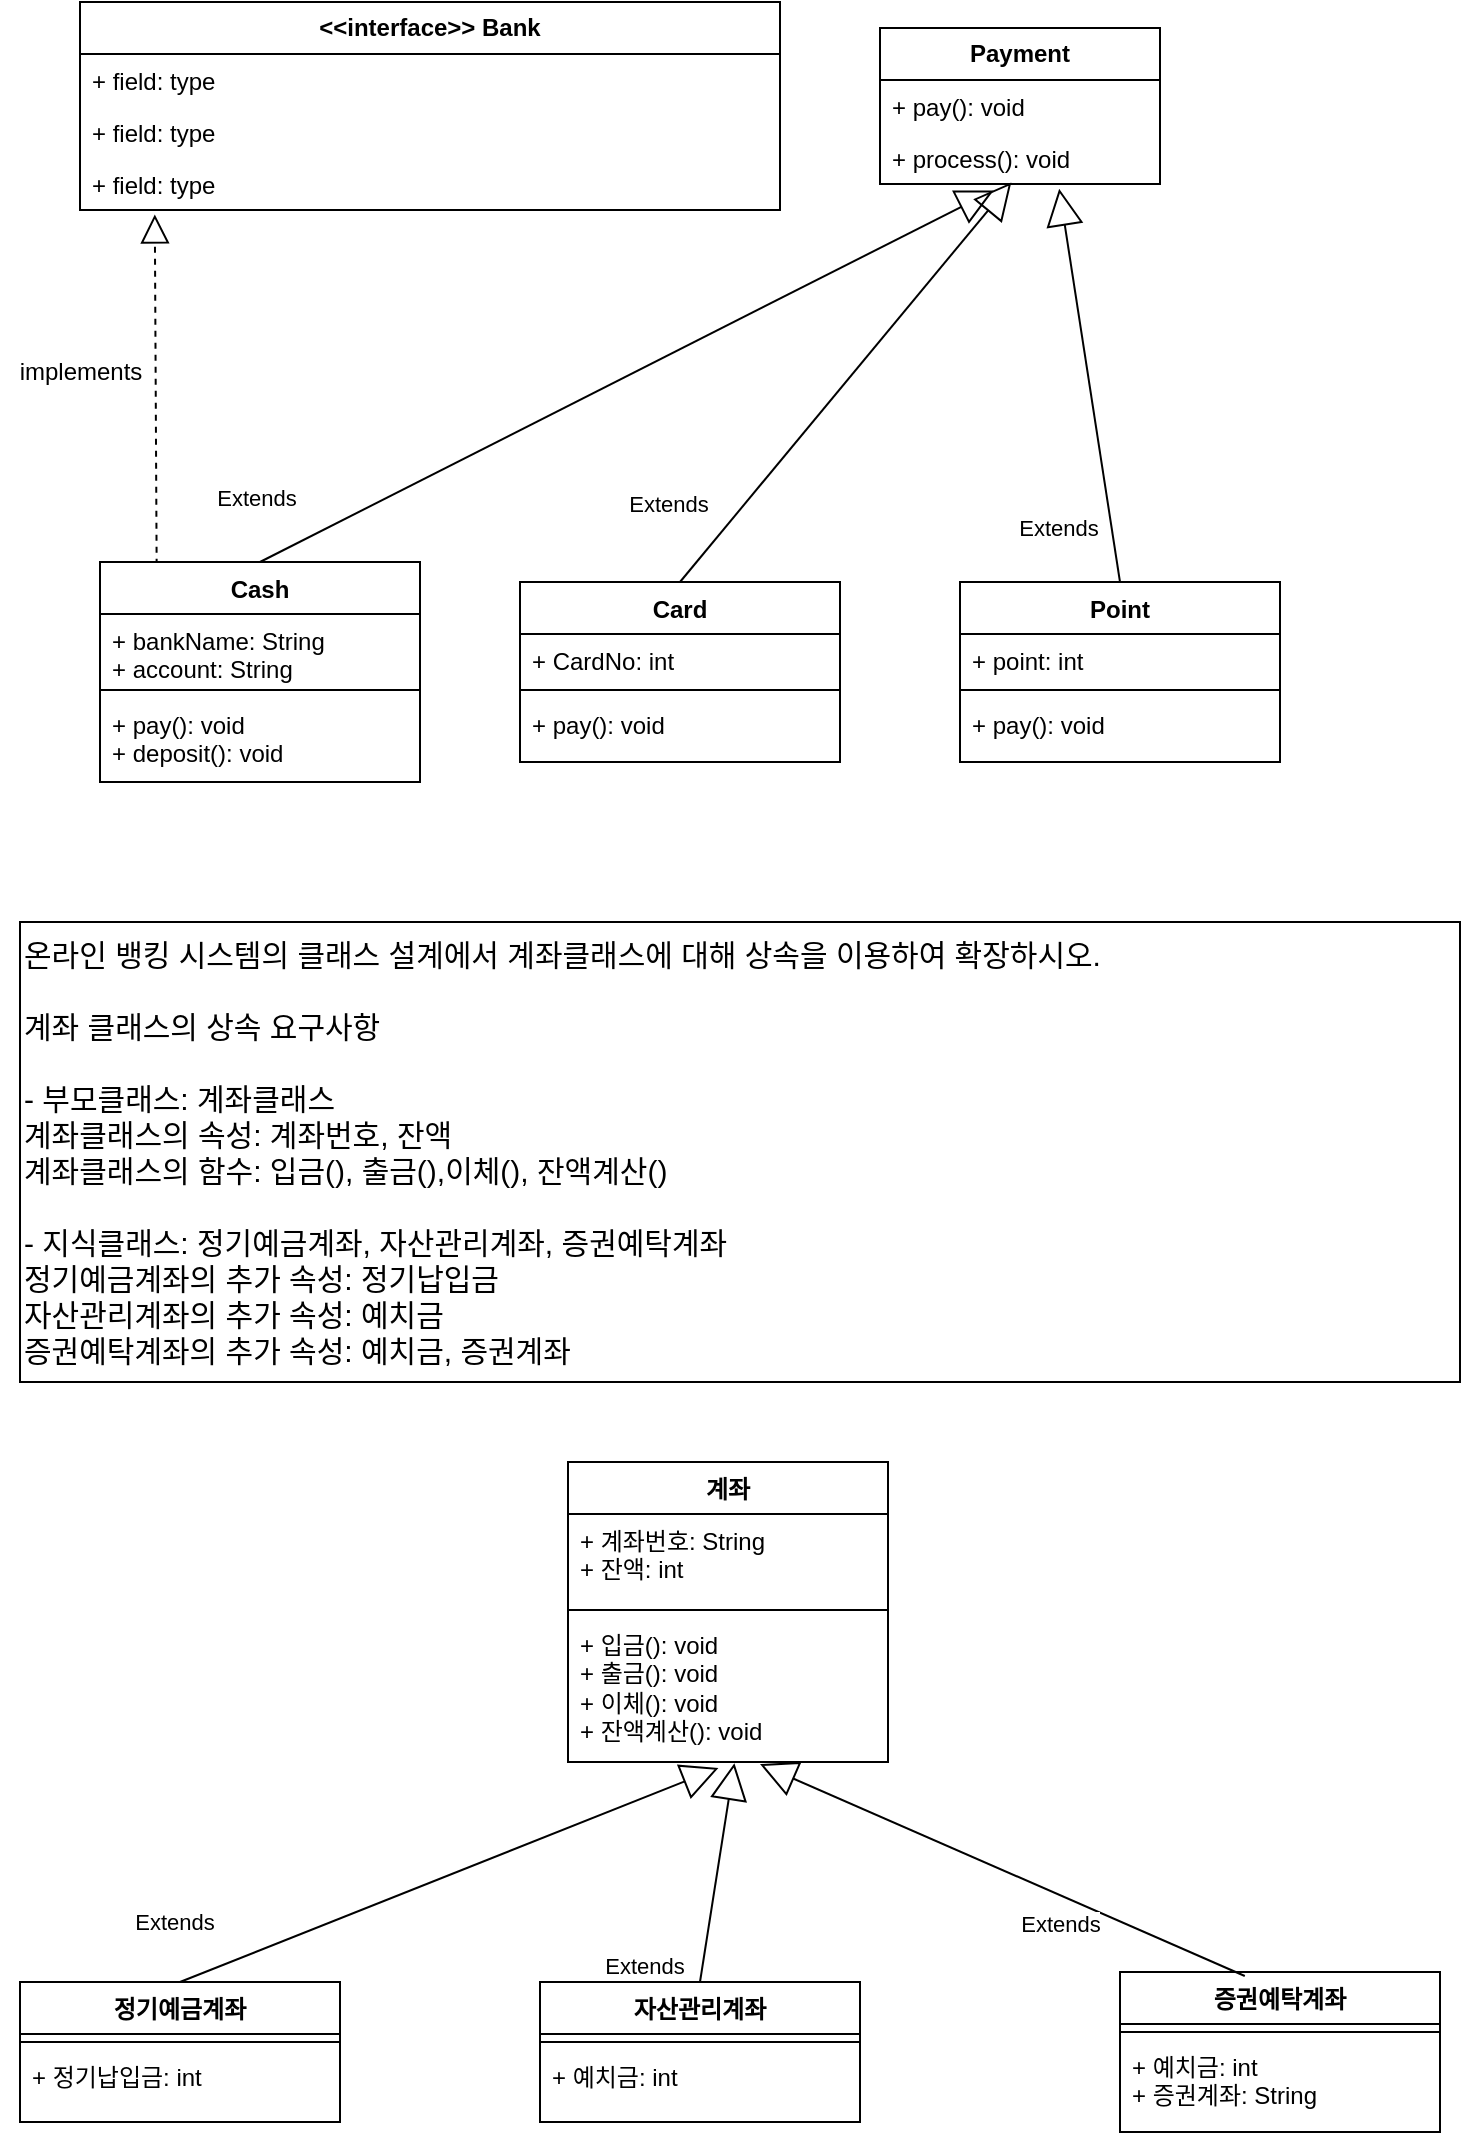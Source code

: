 <mxfile version="24.8.4">
  <diagram name="페이지-1" id="aa_yIFyjAQ_HvplRROJ-">
    <mxGraphModel dx="1050" dy="557" grid="1" gridSize="10" guides="1" tooltips="1" connect="1" arrows="1" fold="1" page="1" pageScale="1" pageWidth="827" pageHeight="1169" math="0" shadow="0">
      <root>
        <mxCell id="0" />
        <mxCell id="1" parent="0" />
        <mxCell id="OR5y5UGTcNyBSVos39u--1" value="&lt;b&gt;Payment&lt;/b&gt;" style="swimlane;fontStyle=0;childLayout=stackLayout;horizontal=1;startSize=26;fillColor=none;horizontalStack=0;resizeParent=1;resizeParentMax=0;resizeLast=0;collapsible=1;marginBottom=0;whiteSpace=wrap;html=1;" vertex="1" parent="1">
          <mxGeometry x="490" y="43" width="140" height="78" as="geometry" />
        </mxCell>
        <mxCell id="OR5y5UGTcNyBSVos39u--2" value="+ pay(): void" style="text;strokeColor=none;fillColor=none;align=left;verticalAlign=top;spacingLeft=4;spacingRight=4;overflow=hidden;rotatable=0;points=[[0,0.5],[1,0.5]];portConstraint=eastwest;whiteSpace=wrap;html=1;" vertex="1" parent="OR5y5UGTcNyBSVos39u--1">
          <mxGeometry y="26" width="140" height="26" as="geometry" />
        </mxCell>
        <mxCell id="OR5y5UGTcNyBSVos39u--3" value="+ process(): void" style="text;strokeColor=none;fillColor=none;align=left;verticalAlign=top;spacingLeft=4;spacingRight=4;overflow=hidden;rotatable=0;points=[[0,0.5],[1,0.5]];portConstraint=eastwest;whiteSpace=wrap;html=1;" vertex="1" parent="OR5y5UGTcNyBSVos39u--1">
          <mxGeometry y="52" width="140" height="26" as="geometry" />
        </mxCell>
        <mxCell id="OR5y5UGTcNyBSVos39u--17" value="&lt;b&gt;&amp;lt;&amp;lt;interface&amp;gt;&amp;gt; Bank&lt;/b&gt;" style="swimlane;fontStyle=0;childLayout=stackLayout;horizontal=1;startSize=26;fillColor=none;horizontalStack=0;resizeParent=1;resizeParentMax=0;resizeLast=0;collapsible=1;marginBottom=0;whiteSpace=wrap;html=1;" vertex="1" parent="1">
          <mxGeometry x="90" y="30" width="350" height="104" as="geometry" />
        </mxCell>
        <mxCell id="OR5y5UGTcNyBSVos39u--18" value="+ field: type" style="text;strokeColor=none;fillColor=none;align=left;verticalAlign=top;spacingLeft=4;spacingRight=4;overflow=hidden;rotatable=0;points=[[0,0.5],[1,0.5]];portConstraint=eastwest;whiteSpace=wrap;html=1;" vertex="1" parent="OR5y5UGTcNyBSVos39u--17">
          <mxGeometry y="26" width="350" height="26" as="geometry" />
        </mxCell>
        <mxCell id="OR5y5UGTcNyBSVos39u--19" value="+ field: type" style="text;strokeColor=none;fillColor=none;align=left;verticalAlign=top;spacingLeft=4;spacingRight=4;overflow=hidden;rotatable=0;points=[[0,0.5],[1,0.5]];portConstraint=eastwest;whiteSpace=wrap;html=1;" vertex="1" parent="OR5y5UGTcNyBSVos39u--17">
          <mxGeometry y="52" width="350" height="26" as="geometry" />
        </mxCell>
        <mxCell id="OR5y5UGTcNyBSVos39u--20" value="+ field: type" style="text;strokeColor=none;fillColor=none;align=left;verticalAlign=top;spacingLeft=4;spacingRight=4;overflow=hidden;rotatable=0;points=[[0,0.5],[1,0.5]];portConstraint=eastwest;whiteSpace=wrap;html=1;" vertex="1" parent="OR5y5UGTcNyBSVos39u--17">
          <mxGeometry y="78" width="350" height="26" as="geometry" />
        </mxCell>
        <mxCell id="OR5y5UGTcNyBSVos39u--28" value="Extends" style="endArrow=block;endSize=16;endFill=0;html=1;rounded=0;entryX=0.406;entryY=1.123;entryDx=0;entryDy=0;entryPerimeter=0;exitX=0.5;exitY=0;exitDx=0;exitDy=0;" edge="1" parent="1" source="OR5y5UGTcNyBSVos39u--33" target="OR5y5UGTcNyBSVos39u--3">
          <mxGeometry x="-0.94" y="29" width="160" relative="1" as="geometry">
            <mxPoint x="190" y="260" as="sourcePoint" />
            <mxPoint x="300" y="179" as="targetPoint" />
            <mxPoint as="offset" />
          </mxGeometry>
        </mxCell>
        <mxCell id="OR5y5UGTcNyBSVos39u--29" value="Extends" style="endArrow=block;endSize=16;endFill=0;html=1;rounded=0;entryX=0.64;entryY=1.092;entryDx=0;entryDy=0;entryPerimeter=0;exitX=0.5;exitY=0;exitDx=0;exitDy=0;" edge="1" parent="1" source="OR5y5UGTcNyBSVos39u--45" target="OR5y5UGTcNyBSVos39u--3">
          <mxGeometry x="-0.685" y="27" width="160" relative="1" as="geometry">
            <mxPoint x="600" y="350" as="sourcePoint" />
            <mxPoint x="760" y="350" as="targetPoint" />
            <mxPoint as="offset" />
          </mxGeometry>
        </mxCell>
        <mxCell id="OR5y5UGTcNyBSVos39u--30" value="" style="endArrow=block;dashed=1;endFill=0;endSize=12;html=1;rounded=0;entryX=0.064;entryY=1.085;entryDx=0;entryDy=0;entryPerimeter=0;exitX=0.177;exitY=0.013;exitDx=0;exitDy=0;exitPerimeter=0;" edge="1" parent="1" source="OR5y5UGTcNyBSVos39u--33">
          <mxGeometry width="160" relative="1" as="geometry">
            <mxPoint x="126.56" y="289.774" as="sourcePoint" />
            <mxPoint x="127.4" y="136.21" as="targetPoint" />
          </mxGeometry>
        </mxCell>
        <mxCell id="OR5y5UGTcNyBSVos39u--32" value="&lt;font style=&quot;font-size: 15px;&quot;&gt;온라인 뱅킹 시스템의 클래스 설계에서 계좌클래스에 대해 상속을 이용하여 확장하시오.&lt;/font&gt;&lt;div&gt;&lt;span style=&quot;font-size: 15px;&quot;&gt;&lt;br&gt;&lt;/span&gt;&lt;div style=&quot;font-size: 15px;&quot;&gt;&lt;font style=&quot;font-size: 15px;&quot;&gt;계좌 클래스의 상속 요구사항&lt;/font&gt;&lt;/div&gt;&lt;div style=&quot;font-size: 15px;&quot;&gt;&lt;font style=&quot;font-size: 15px;&quot;&gt;&lt;br&gt;&lt;/font&gt;&lt;/div&gt;&lt;div style=&quot;font-size: 15px;&quot;&gt;&lt;font style=&quot;font-size: 15px;&quot;&gt;- 부모클래스: 계좌클래스&lt;/font&gt;&lt;/div&gt;&lt;div style=&quot;font-size: 15px;&quot;&gt;&lt;font style=&quot;font-size: 15px;&quot;&gt;계좌클래스의 속성: 계좌번호, 잔액&lt;/font&gt;&lt;/div&gt;&lt;div style=&quot;font-size: 15px;&quot;&gt;&lt;font style=&quot;font-size: 15px;&quot;&gt;계좌클래스의 함수: 입금(), 출금(),이체(), 잔액계산()&lt;/font&gt;&lt;/div&gt;&lt;div style=&quot;font-size: 15px;&quot;&gt;&lt;font style=&quot;font-size: 15px;&quot;&gt;&lt;br&gt;&lt;/font&gt;&lt;/div&gt;&lt;div style=&quot;font-size: 15px;&quot;&gt;&lt;font style=&quot;font-size: 15px;&quot;&gt;- 지식클래스: 정기예금계좌, 자산관리계좌, 증권예탁계좌&lt;/font&gt;&lt;/div&gt;&lt;div style=&quot;font-size: 15px;&quot;&gt;&lt;font style=&quot;font-size: 15px;&quot;&gt;정기예금계좌의 추가 속성: 정기납입금&lt;/font&gt;&lt;/div&gt;&lt;div style=&quot;font-size: 15px;&quot;&gt;&lt;font style=&quot;font-size: 15px;&quot;&gt;자산관리계좌의 추가 속성: 예치금&lt;/font&gt;&lt;/div&gt;&lt;div style=&quot;font-size: 15px;&quot;&gt;&lt;font style=&quot;font-size: 15px;&quot;&gt;증권예탁계좌의 추가 속성: 예치금, 증권계좌&lt;/font&gt;&lt;/div&gt;&lt;/div&gt;" style="html=1;whiteSpace=wrap;align=left;" vertex="1" parent="1">
          <mxGeometry x="60" y="490" width="720" height="230" as="geometry" />
        </mxCell>
        <mxCell id="OR5y5UGTcNyBSVos39u--33" value="&lt;b&gt;Cash&lt;/b&gt;" style="swimlane;fontStyle=1;align=center;verticalAlign=top;childLayout=stackLayout;horizontal=1;startSize=26;horizontalStack=0;resizeParent=1;resizeParentMax=0;resizeLast=0;collapsible=1;marginBottom=0;whiteSpace=wrap;html=1;" vertex="1" parent="1">
          <mxGeometry x="100" y="310" width="160" height="110" as="geometry" />
        </mxCell>
        <mxCell id="OR5y5UGTcNyBSVos39u--34" value="+ bankName: String&lt;div&gt;+ account: String&lt;/div&gt;" style="text;strokeColor=none;fillColor=none;align=left;verticalAlign=top;spacingLeft=4;spacingRight=4;overflow=hidden;rotatable=0;points=[[0,0.5],[1,0.5]];portConstraint=eastwest;whiteSpace=wrap;html=1;" vertex="1" parent="OR5y5UGTcNyBSVos39u--33">
          <mxGeometry y="26" width="160" height="34" as="geometry" />
        </mxCell>
        <mxCell id="OR5y5UGTcNyBSVos39u--35" value="" style="line;strokeWidth=1;fillColor=none;align=left;verticalAlign=middle;spacingTop=-1;spacingLeft=3;spacingRight=3;rotatable=0;labelPosition=right;points=[];portConstraint=eastwest;strokeColor=inherit;" vertex="1" parent="OR5y5UGTcNyBSVos39u--33">
          <mxGeometry y="60" width="160" height="8" as="geometry" />
        </mxCell>
        <mxCell id="OR5y5UGTcNyBSVos39u--36" value="+ pay(): void&lt;div&gt;+ deposit(): void&lt;/div&gt;" style="text;strokeColor=none;fillColor=none;align=left;verticalAlign=top;spacingLeft=4;spacingRight=4;overflow=hidden;rotatable=0;points=[[0,0.5],[1,0.5]];portConstraint=eastwest;whiteSpace=wrap;html=1;" vertex="1" parent="OR5y5UGTcNyBSVos39u--33">
          <mxGeometry y="68" width="160" height="42" as="geometry" />
        </mxCell>
        <mxCell id="OR5y5UGTcNyBSVos39u--41" value="&lt;b&gt;Card&lt;/b&gt;" style="swimlane;fontStyle=1;align=center;verticalAlign=top;childLayout=stackLayout;horizontal=1;startSize=26;horizontalStack=0;resizeParent=1;resizeParentMax=0;resizeLast=0;collapsible=1;marginBottom=0;whiteSpace=wrap;html=1;" vertex="1" parent="1">
          <mxGeometry x="310" y="320" width="160" height="90" as="geometry" />
        </mxCell>
        <mxCell id="OR5y5UGTcNyBSVos39u--42" value="+ CardNo: int" style="text;strokeColor=none;fillColor=none;align=left;verticalAlign=top;spacingLeft=4;spacingRight=4;overflow=hidden;rotatable=0;points=[[0,0.5],[1,0.5]];portConstraint=eastwest;whiteSpace=wrap;html=1;" vertex="1" parent="OR5y5UGTcNyBSVos39u--41">
          <mxGeometry y="26" width="160" height="24" as="geometry" />
        </mxCell>
        <mxCell id="OR5y5UGTcNyBSVos39u--43" value="" style="line;strokeWidth=1;fillColor=none;align=left;verticalAlign=middle;spacingTop=-1;spacingLeft=3;spacingRight=3;rotatable=0;labelPosition=right;points=[];portConstraint=eastwest;strokeColor=inherit;" vertex="1" parent="OR5y5UGTcNyBSVos39u--41">
          <mxGeometry y="50" width="160" height="8" as="geometry" />
        </mxCell>
        <mxCell id="OR5y5UGTcNyBSVos39u--44" value="+ pay(): void" style="text;strokeColor=none;fillColor=none;align=left;verticalAlign=top;spacingLeft=4;spacingRight=4;overflow=hidden;rotatable=0;points=[[0,0.5],[1,0.5]];portConstraint=eastwest;whiteSpace=wrap;html=1;" vertex="1" parent="OR5y5UGTcNyBSVos39u--41">
          <mxGeometry y="58" width="160" height="32" as="geometry" />
        </mxCell>
        <mxCell id="OR5y5UGTcNyBSVos39u--45" value="&lt;b&gt;Point&lt;/b&gt;" style="swimlane;fontStyle=1;align=center;verticalAlign=top;childLayout=stackLayout;horizontal=1;startSize=26;horizontalStack=0;resizeParent=1;resizeParentMax=0;resizeLast=0;collapsible=1;marginBottom=0;whiteSpace=wrap;html=1;" vertex="1" parent="1">
          <mxGeometry x="530" y="320" width="160" height="90" as="geometry" />
        </mxCell>
        <mxCell id="OR5y5UGTcNyBSVos39u--46" value="+ point: int" style="text;strokeColor=none;fillColor=none;align=left;verticalAlign=top;spacingLeft=4;spacingRight=4;overflow=hidden;rotatable=0;points=[[0,0.5],[1,0.5]];portConstraint=eastwest;whiteSpace=wrap;html=1;" vertex="1" parent="OR5y5UGTcNyBSVos39u--45">
          <mxGeometry y="26" width="160" height="24" as="geometry" />
        </mxCell>
        <mxCell id="OR5y5UGTcNyBSVos39u--47" value="" style="line;strokeWidth=1;fillColor=none;align=left;verticalAlign=middle;spacingTop=-1;spacingLeft=3;spacingRight=3;rotatable=0;labelPosition=right;points=[];portConstraint=eastwest;strokeColor=inherit;" vertex="1" parent="OR5y5UGTcNyBSVos39u--45">
          <mxGeometry y="50" width="160" height="8" as="geometry" />
        </mxCell>
        <mxCell id="OR5y5UGTcNyBSVos39u--48" value="+ pay(): void" style="text;strokeColor=none;fillColor=none;align=left;verticalAlign=top;spacingLeft=4;spacingRight=4;overflow=hidden;rotatable=0;points=[[0,0.5],[1,0.5]];portConstraint=eastwest;whiteSpace=wrap;html=1;" vertex="1" parent="OR5y5UGTcNyBSVos39u--45">
          <mxGeometry y="58" width="160" height="32" as="geometry" />
        </mxCell>
        <mxCell id="OR5y5UGTcNyBSVos39u--26" value="Extends" style="endArrow=block;endSize=16;endFill=0;html=1;rounded=0;entryX=0.469;entryY=0.969;entryDx=0;entryDy=0;entryPerimeter=0;exitX=0.5;exitY=0;exitDx=0;exitDy=0;" edge="1" parent="1" source="OR5y5UGTcNyBSVos39u--41" target="OR5y5UGTcNyBSVos39u--3">
          <mxGeometry x="-0.801" y="30" width="160" relative="1" as="geometry">
            <mxPoint x="195" y="260" as="sourcePoint" />
            <mxPoint x="377.02" y="61.806" as="targetPoint" />
            <mxPoint as="offset" />
          </mxGeometry>
        </mxCell>
        <mxCell id="OR5y5UGTcNyBSVos39u--51" value="implements" style="text;html=1;align=center;verticalAlign=middle;resizable=0;points=[];autosize=1;strokeColor=none;fillColor=none;" vertex="1" parent="1">
          <mxGeometry x="50" y="200" width="80" height="30" as="geometry" />
        </mxCell>
        <mxCell id="OR5y5UGTcNyBSVos39u--52" value="계좌" style="swimlane;fontStyle=1;align=center;verticalAlign=top;childLayout=stackLayout;horizontal=1;startSize=26;horizontalStack=0;resizeParent=1;resizeParentMax=0;resizeLast=0;collapsible=1;marginBottom=0;whiteSpace=wrap;html=1;" vertex="1" parent="1">
          <mxGeometry x="334" y="760" width="160" height="150" as="geometry" />
        </mxCell>
        <mxCell id="OR5y5UGTcNyBSVos39u--53" value="+ 계좌번호: String&lt;div&gt;+ 잔액: int&lt;/div&gt;" style="text;strokeColor=none;fillColor=none;align=left;verticalAlign=top;spacingLeft=4;spacingRight=4;overflow=hidden;rotatable=0;points=[[0,0.5],[1,0.5]];portConstraint=eastwest;whiteSpace=wrap;html=1;" vertex="1" parent="OR5y5UGTcNyBSVos39u--52">
          <mxGeometry y="26" width="160" height="44" as="geometry" />
        </mxCell>
        <mxCell id="OR5y5UGTcNyBSVos39u--54" value="" style="line;strokeWidth=1;fillColor=none;align=left;verticalAlign=middle;spacingTop=-1;spacingLeft=3;spacingRight=3;rotatable=0;labelPosition=right;points=[];portConstraint=eastwest;strokeColor=inherit;" vertex="1" parent="OR5y5UGTcNyBSVos39u--52">
          <mxGeometry y="70" width="160" height="8" as="geometry" />
        </mxCell>
        <mxCell id="OR5y5UGTcNyBSVos39u--55" value="+ 입금(): void&lt;div&gt;+ 출금(): void&lt;/div&gt;&lt;div&gt;+ 이체(): void&lt;/div&gt;&lt;div&gt;+ 잔액계산(): void&lt;/div&gt;" style="text;strokeColor=none;fillColor=none;align=left;verticalAlign=top;spacingLeft=4;spacingRight=4;overflow=hidden;rotatable=0;points=[[0,0.5],[1,0.5]];portConstraint=eastwest;whiteSpace=wrap;html=1;" vertex="1" parent="OR5y5UGTcNyBSVos39u--52">
          <mxGeometry y="78" width="160" height="72" as="geometry" />
        </mxCell>
        <mxCell id="OR5y5UGTcNyBSVos39u--56" value="정기예금계좌" style="swimlane;fontStyle=1;align=center;verticalAlign=top;childLayout=stackLayout;horizontal=1;startSize=26;horizontalStack=0;resizeParent=1;resizeParentMax=0;resizeLast=0;collapsible=1;marginBottom=0;whiteSpace=wrap;html=1;" vertex="1" parent="1">
          <mxGeometry x="60" y="1020" width="160" height="70" as="geometry" />
        </mxCell>
        <mxCell id="OR5y5UGTcNyBSVos39u--58" value="" style="line;strokeWidth=1;fillColor=none;align=left;verticalAlign=middle;spacingTop=-1;spacingLeft=3;spacingRight=3;rotatable=0;labelPosition=right;points=[];portConstraint=eastwest;strokeColor=inherit;" vertex="1" parent="OR5y5UGTcNyBSVos39u--56">
          <mxGeometry y="26" width="160" height="8" as="geometry" />
        </mxCell>
        <mxCell id="OR5y5UGTcNyBSVos39u--59" value="+ 정기납입금: int" style="text;strokeColor=none;fillColor=none;align=left;verticalAlign=top;spacingLeft=4;spacingRight=4;overflow=hidden;rotatable=0;points=[[0,0.5],[1,0.5]];portConstraint=eastwest;whiteSpace=wrap;html=1;" vertex="1" parent="OR5y5UGTcNyBSVos39u--56">
          <mxGeometry y="34" width="160" height="36" as="geometry" />
        </mxCell>
        <mxCell id="OR5y5UGTcNyBSVos39u--60" value="자산관리계좌" style="swimlane;fontStyle=1;align=center;verticalAlign=top;childLayout=stackLayout;horizontal=1;startSize=26;horizontalStack=0;resizeParent=1;resizeParentMax=0;resizeLast=0;collapsible=1;marginBottom=0;whiteSpace=wrap;html=1;" vertex="1" parent="1">
          <mxGeometry x="320" y="1020" width="160" height="70" as="geometry" />
        </mxCell>
        <mxCell id="OR5y5UGTcNyBSVos39u--61" value="" style="line;strokeWidth=1;fillColor=none;align=left;verticalAlign=middle;spacingTop=-1;spacingLeft=3;spacingRight=3;rotatable=0;labelPosition=right;points=[];portConstraint=eastwest;strokeColor=inherit;" vertex="1" parent="OR5y5UGTcNyBSVos39u--60">
          <mxGeometry y="26" width="160" height="8" as="geometry" />
        </mxCell>
        <mxCell id="OR5y5UGTcNyBSVos39u--62" value="+ 예치금: int" style="text;strokeColor=none;fillColor=none;align=left;verticalAlign=top;spacingLeft=4;spacingRight=4;overflow=hidden;rotatable=0;points=[[0,0.5],[1,0.5]];portConstraint=eastwest;whiteSpace=wrap;html=1;" vertex="1" parent="OR5y5UGTcNyBSVos39u--60">
          <mxGeometry y="34" width="160" height="36" as="geometry" />
        </mxCell>
        <mxCell id="OR5y5UGTcNyBSVos39u--64" value="증권예탁계좌" style="swimlane;fontStyle=1;align=center;verticalAlign=top;childLayout=stackLayout;horizontal=1;startSize=26;horizontalStack=0;resizeParent=1;resizeParentMax=0;resizeLast=0;collapsible=1;marginBottom=0;whiteSpace=wrap;html=1;" vertex="1" parent="1">
          <mxGeometry x="610" y="1015" width="160" height="80" as="geometry" />
        </mxCell>
        <mxCell id="OR5y5UGTcNyBSVos39u--65" value="" style="line;strokeWidth=1;fillColor=none;align=left;verticalAlign=middle;spacingTop=-1;spacingLeft=3;spacingRight=3;rotatable=0;labelPosition=right;points=[];portConstraint=eastwest;strokeColor=inherit;" vertex="1" parent="OR5y5UGTcNyBSVos39u--64">
          <mxGeometry y="26" width="160" height="8" as="geometry" />
        </mxCell>
        <mxCell id="OR5y5UGTcNyBSVos39u--66" value="+ 예치금: int&lt;div&gt;+ 증권계좌: String&lt;/div&gt;" style="text;strokeColor=none;fillColor=none;align=left;verticalAlign=top;spacingLeft=4;spacingRight=4;overflow=hidden;rotatable=0;points=[[0,0.5],[1,0.5]];portConstraint=eastwest;whiteSpace=wrap;html=1;" vertex="1" parent="OR5y5UGTcNyBSVos39u--64">
          <mxGeometry y="34" width="160" height="46" as="geometry" />
        </mxCell>
        <mxCell id="OR5y5UGTcNyBSVos39u--68" value="Extends" style="endArrow=block;endSize=16;endFill=0;html=1;rounded=0;entryX=0.47;entryY=1.042;entryDx=0;entryDy=0;entryPerimeter=0;exitX=0.5;exitY=0;exitDx=0;exitDy=0;" edge="1" parent="1" target="OR5y5UGTcNyBSVos39u--55">
          <mxGeometry x="-0.94" y="29" width="160" relative="1" as="geometry">
            <mxPoint x="140" y="1020" as="sourcePoint" />
            <mxPoint x="507" y="834" as="targetPoint" />
            <mxPoint as="offset" />
          </mxGeometry>
        </mxCell>
        <mxCell id="OR5y5UGTcNyBSVos39u--69" value="Extends" style="endArrow=block;endSize=16;endFill=0;html=1;rounded=0;entryX=0.52;entryY=1.008;entryDx=0;entryDy=0;entryPerimeter=0;exitX=0.5;exitY=0;exitDx=0;exitDy=0;" edge="1" parent="1" target="OR5y5UGTcNyBSVos39u--55">
          <mxGeometry x="-0.94" y="29" width="160" relative="1" as="geometry">
            <mxPoint x="400" y="1020" as="sourcePoint" />
            <mxPoint x="767" y="834" as="targetPoint" />
            <mxPoint as="offset" />
          </mxGeometry>
        </mxCell>
        <mxCell id="OR5y5UGTcNyBSVos39u--70" value="Extends" style="endArrow=block;endSize=16;endFill=0;html=1;rounded=0;entryX=0.71;entryY=0.986;entryDx=0;entryDy=0;entryPerimeter=0;exitX=0.5;exitY=0;exitDx=0;exitDy=0;" edge="1" parent="1">
          <mxGeometry x="-0.281" y="13" width="160" relative="1" as="geometry">
            <mxPoint x="672.4" y="1017.01" as="sourcePoint" />
            <mxPoint x="430.0" y="911.002" as="targetPoint" />
            <mxPoint as="offset" />
          </mxGeometry>
        </mxCell>
      </root>
    </mxGraphModel>
  </diagram>
</mxfile>
